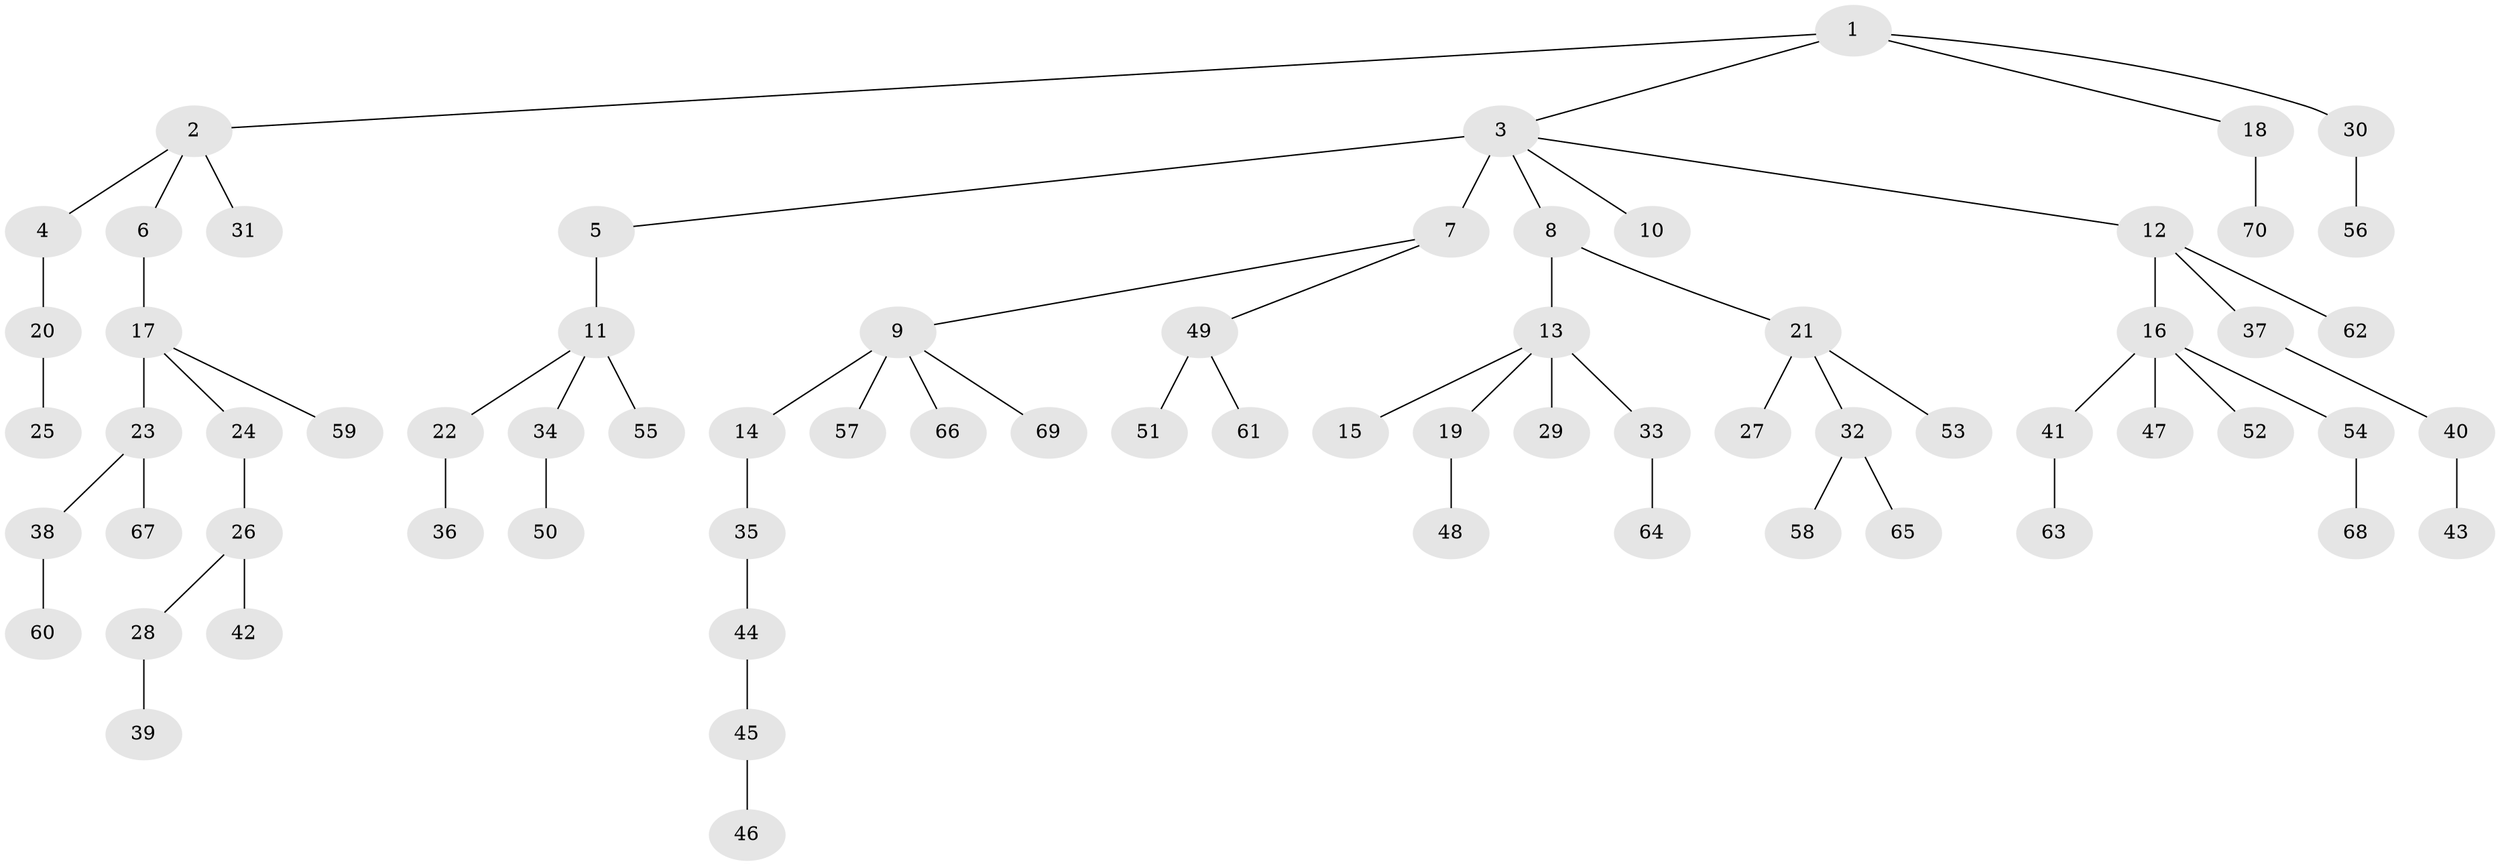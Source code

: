 // original degree distribution, {5: 0.05, 9: 0.007142857142857143, 2: 0.2857142857142857, 3: 0.12142857142857143, 4: 0.02857142857142857, 6: 0.014285714285714285, 7: 0.007142857142857143, 1: 0.4857142857142857}
// Generated by graph-tools (version 1.1) at 2025/36/03/09/25 02:36:53]
// undirected, 70 vertices, 69 edges
graph export_dot {
graph [start="1"]
  node [color=gray90,style=filled];
  1;
  2;
  3;
  4;
  5;
  6;
  7;
  8;
  9;
  10;
  11;
  12;
  13;
  14;
  15;
  16;
  17;
  18;
  19;
  20;
  21;
  22;
  23;
  24;
  25;
  26;
  27;
  28;
  29;
  30;
  31;
  32;
  33;
  34;
  35;
  36;
  37;
  38;
  39;
  40;
  41;
  42;
  43;
  44;
  45;
  46;
  47;
  48;
  49;
  50;
  51;
  52;
  53;
  54;
  55;
  56;
  57;
  58;
  59;
  60;
  61;
  62;
  63;
  64;
  65;
  66;
  67;
  68;
  69;
  70;
  1 -- 2 [weight=1.0];
  1 -- 3 [weight=1.0];
  1 -- 18 [weight=1.0];
  1 -- 30 [weight=1.0];
  2 -- 4 [weight=1.0];
  2 -- 6 [weight=1.0];
  2 -- 31 [weight=1.0];
  3 -- 5 [weight=1.0];
  3 -- 7 [weight=3.0];
  3 -- 8 [weight=1.0];
  3 -- 10 [weight=1.0];
  3 -- 12 [weight=1.0];
  4 -- 20 [weight=1.0];
  5 -- 11 [weight=3.0];
  6 -- 17 [weight=1.0];
  7 -- 9 [weight=1.0];
  7 -- 49 [weight=1.0];
  8 -- 13 [weight=1.0];
  8 -- 21 [weight=1.0];
  9 -- 14 [weight=2.0];
  9 -- 57 [weight=1.0];
  9 -- 66 [weight=1.0];
  9 -- 69 [weight=1.0];
  11 -- 22 [weight=1.0];
  11 -- 34 [weight=1.0];
  11 -- 55 [weight=1.0];
  12 -- 16 [weight=1.0];
  12 -- 37 [weight=2.0];
  12 -- 62 [weight=1.0];
  13 -- 15 [weight=1.0];
  13 -- 19 [weight=1.0];
  13 -- 29 [weight=1.0];
  13 -- 33 [weight=2.0];
  14 -- 35 [weight=1.0];
  16 -- 41 [weight=1.0];
  16 -- 47 [weight=2.0];
  16 -- 52 [weight=1.0];
  16 -- 54 [weight=1.0];
  17 -- 23 [weight=3.0];
  17 -- 24 [weight=1.0];
  17 -- 59 [weight=1.0];
  18 -- 70 [weight=2.0];
  19 -- 48 [weight=1.0];
  20 -- 25 [weight=1.0];
  21 -- 27 [weight=1.0];
  21 -- 32 [weight=1.0];
  21 -- 53 [weight=1.0];
  22 -- 36 [weight=1.0];
  23 -- 38 [weight=1.0];
  23 -- 67 [weight=1.0];
  24 -- 26 [weight=1.0];
  26 -- 28 [weight=1.0];
  26 -- 42 [weight=2.0];
  28 -- 39 [weight=1.0];
  30 -- 56 [weight=1.0];
  32 -- 58 [weight=1.0];
  32 -- 65 [weight=1.0];
  33 -- 64 [weight=1.0];
  34 -- 50 [weight=1.0];
  35 -- 44 [weight=1.0];
  37 -- 40 [weight=1.0];
  38 -- 60 [weight=1.0];
  40 -- 43 [weight=1.0];
  41 -- 63 [weight=3.0];
  44 -- 45 [weight=3.0];
  45 -- 46 [weight=1.0];
  49 -- 51 [weight=2.0];
  49 -- 61 [weight=1.0];
  54 -- 68 [weight=1.0];
}
